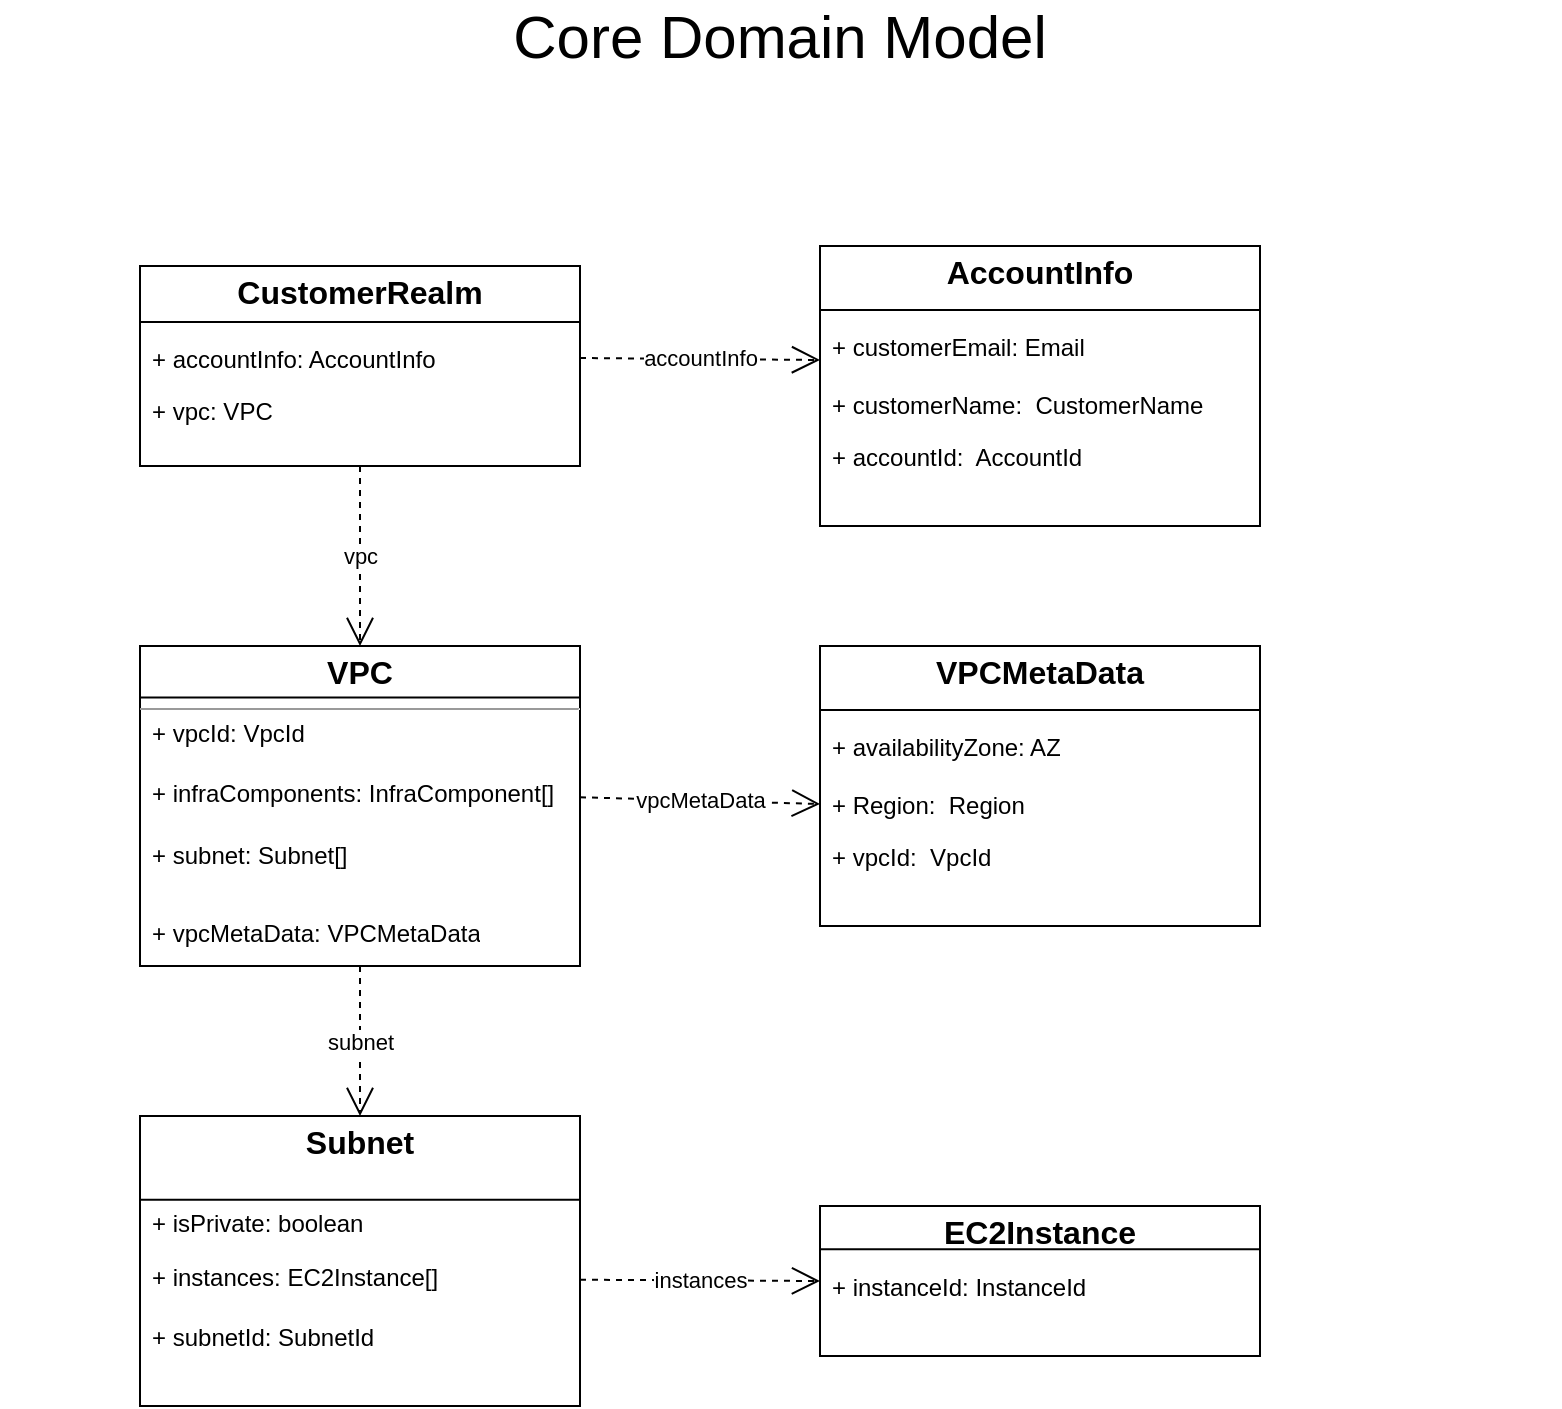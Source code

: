 <mxfile version="21.6.5" type="device">
  <diagram name="Page-1" id="7WRY2-pLoXJ1aoEBZNAA">
    <mxGraphModel dx="1434" dy="767" grid="1" gridSize="10" guides="1" tooltips="1" connect="1" arrows="1" fold="1" page="1" pageScale="1" pageWidth="827" pageHeight="1169" math="0" shadow="0">
      <root>
        <mxCell id="0" />
        <mxCell id="1" parent="0" />
        <mxCell id="cxv8cNc3WKWjh_dRkonc-1" value="&lt;span style=&quot;font-size: 30px;&quot;&gt;Core Domain Model&lt;/span&gt;" style="text;html=1;strokeColor=none;fillColor=none;align=center;verticalAlign=middle;whiteSpace=wrap;rounded=0;" parent="1" vertex="1">
          <mxGeometry x="30" y="30" width="780" height="30" as="geometry" />
        </mxCell>
        <mxCell id="cxv8cNc3WKWjh_dRkonc-4" value="&lt;p style=&quot;margin: 4px 0px 0px; text-align: center; font-size: 16px;&quot;&gt;&lt;b style=&quot;&quot;&gt;&lt;font style=&quot;font-size: 16px;&quot;&gt;CustomerRealm&lt;/font&gt;&lt;/b&gt;&lt;/p&gt;&lt;p style=&quot;margin:0px;margin-left:4px;&quot;&gt;&lt;br&gt;&lt;/p&gt;" style="verticalAlign=top;align=left;overflow=fill;fontSize=12;fontFamily=Helvetica;html=1;whiteSpace=wrap;container=1;" parent="1" vertex="1">
          <mxGeometry x="100" y="160" width="220" height="100" as="geometry" />
        </mxCell>
        <mxCell id="cxv8cNc3WKWjh_dRkonc-12" value="+ accountInfo: AccountInfo" style="text;strokeColor=none;fillColor=none;align=left;verticalAlign=top;spacingLeft=4;spacingRight=4;overflow=hidden;rotatable=1;points=[[0,0.5],[1,0.5]];portConstraint=eastwest;whiteSpace=wrap;html=1;movable=1;resizable=1;deletable=1;editable=1;locked=0;connectable=1;container=0;" parent="cxv8cNc3WKWjh_dRkonc-4" vertex="1">
          <mxGeometry y="33" width="220" height="26" as="geometry" />
        </mxCell>
        <mxCell id="cxv8cNc3WKWjh_dRkonc-13" value="+ vpc: VPC" style="text;strokeColor=none;fillColor=none;align=left;verticalAlign=top;spacingLeft=4;spacingRight=4;overflow=hidden;rotatable=1;points=[[0,0.5],[1,0.5]];portConstraint=eastwest;whiteSpace=wrap;html=1;movable=1;resizable=1;deletable=1;editable=1;locked=0;connectable=1;container=0;" parent="cxv8cNc3WKWjh_dRkonc-4" vertex="1">
          <mxGeometry y="59" width="220" height="26" as="geometry" />
        </mxCell>
        <mxCell id="cxv8cNc3WKWjh_dRkonc-22" value="" style="line;strokeWidth=1;fillColor=none;align=left;verticalAlign=middle;spacingTop=-1;spacingLeft=3;spacingRight=3;rotatable=0;labelPosition=right;points=[];portConstraint=eastwest;strokeColor=inherit;" parent="cxv8cNc3WKWjh_dRkonc-4" vertex="1">
          <mxGeometry y="23" width="220" height="10" as="geometry" />
        </mxCell>
        <mxCell id="cxv8cNc3WKWjh_dRkonc-5" value="&lt;p style=&quot;margin: 4px 0px 0px; text-align: center; font-size: 16px;&quot;&gt;&lt;b style=&quot;&quot;&gt;&lt;font style=&quot;font-size: 16px;&quot;&gt;VPC&lt;/font&gt;&lt;/b&gt;&lt;/p&gt;&lt;hr style=&quot;font-size: 16px;&quot; size=&quot;1&quot;&gt;&lt;p style=&quot;margin:0px;margin-left:4px;&quot;&gt;&lt;/p&gt;&lt;p style=&quot;margin:0px;margin-left:4px;&quot;&gt;&lt;br&gt;&lt;/p&gt;" style="verticalAlign=top;align=left;overflow=fill;fontSize=12;fontFamily=Helvetica;html=1;whiteSpace=wrap;container=1;" parent="1" vertex="1">
          <mxGeometry x="100" y="350" width="220" height="160" as="geometry" />
        </mxCell>
        <mxCell id="cxv8cNc3WKWjh_dRkonc-28" value="+ vpcId: VpcId" style="text;strokeColor=none;fillColor=none;align=left;verticalAlign=top;spacingLeft=4;spacingRight=4;overflow=hidden;rotatable=1;points=[[0,0.5],[1,0.5]];portConstraint=eastwest;whiteSpace=wrap;html=1;movable=1;resizable=1;deletable=1;editable=1;locked=0;connectable=1;" parent="cxv8cNc3WKWjh_dRkonc-5" vertex="1">
          <mxGeometry y="30" width="220" height="30" as="geometry" />
        </mxCell>
        <mxCell id="cxv8cNc3WKWjh_dRkonc-25" value="" style="line;strokeWidth=1;fillColor=none;align=left;verticalAlign=middle;spacingTop=-1;spacingLeft=3;spacingRight=3;rotatable=0;labelPosition=right;points=[];portConstraint=eastwest;strokeColor=inherit;" parent="cxv8cNc3WKWjh_dRkonc-5" vertex="1">
          <mxGeometry y="16.843" width="220" height="17.777" as="geometry" />
        </mxCell>
        <mxCell id="cxv8cNc3WKWjh_dRkonc-31" value="+ infraComponents: InfraComponent[]" style="text;strokeColor=none;fillColor=none;align=left;verticalAlign=top;spacingLeft=4;spacingRight=4;overflow=hidden;rotatable=1;points=[[0,0.5],[1,0.5]];portConstraint=eastwest;whiteSpace=wrap;html=1;movable=1;resizable=1;deletable=1;editable=1;locked=0;connectable=1;" parent="cxv8cNc3WKWjh_dRkonc-5" vertex="1">
          <mxGeometry y="60" width="220" height="31.22" as="geometry" />
        </mxCell>
        <mxCell id="xqfAPA_HJUgTwCn3aDxc-2" value="+ subnet: Subnet[]" style="text;strokeColor=none;fillColor=none;align=left;verticalAlign=top;spacingLeft=4;spacingRight=4;overflow=hidden;rotatable=1;points=[[0,0.5],[1,0.5]];portConstraint=eastwest;whiteSpace=wrap;html=1;movable=1;resizable=1;deletable=1;editable=1;locked=0;connectable=1;" vertex="1" parent="cxv8cNc3WKWjh_dRkonc-5">
          <mxGeometry y="91.22" width="220" height="28.78" as="geometry" />
        </mxCell>
        <mxCell id="xqfAPA_HJUgTwCn3aDxc-11" value="+ vpcMetaData: VPCMetaData" style="text;strokeColor=none;fillColor=none;align=left;verticalAlign=top;spacingLeft=4;spacingRight=4;overflow=hidden;rotatable=1;points=[[0,0.5],[1,0.5]];portConstraint=eastwest;whiteSpace=wrap;html=1;movable=1;resizable=1;deletable=1;editable=1;locked=0;connectable=1;" vertex="1" parent="cxv8cNc3WKWjh_dRkonc-5">
          <mxGeometry y="130" width="220" height="30" as="geometry" />
        </mxCell>
        <mxCell id="cxv8cNc3WKWjh_dRkonc-7" value="vpc" style="endArrow=open;endSize=12;dashed=1;html=1;rounded=0;exitX=0.5;exitY=1;exitDx=0;exitDy=0;" parent="1" source="cxv8cNc3WKWjh_dRkonc-4" target="cxv8cNc3WKWjh_dRkonc-5" edge="1">
          <mxGeometry width="160" relative="1" as="geometry">
            <mxPoint x="570" y="380" as="sourcePoint" />
            <mxPoint x="730" y="380" as="targetPoint" />
          </mxGeometry>
        </mxCell>
        <mxCell id="cxv8cNc3WKWjh_dRkonc-8" value="&lt;p style=&quot;margin: 4px 0px 0px; text-align: center; font-size: 16px;&quot;&gt;&lt;b&gt;Subnet&lt;/b&gt;&lt;/p&gt;" style="verticalAlign=top;align=left;overflow=fill;fontSize=12;fontFamily=Helvetica;html=1;whiteSpace=wrap;container=1;" parent="1" vertex="1">
          <mxGeometry x="100" y="585" width="220" height="145" as="geometry" />
        </mxCell>
        <mxCell id="cxv8cNc3WKWjh_dRkonc-29" value="+ isPrivate: boolean" style="text;strokeColor=none;fillColor=none;align=left;verticalAlign=top;spacingLeft=4;spacingRight=4;overflow=hidden;rotatable=1;points=[[0,0.5],[1,0.5]];portConstraint=eastwest;whiteSpace=wrap;html=1;movable=1;resizable=1;deletable=1;editable=1;locked=0;connectable=1;" parent="cxv8cNc3WKWjh_dRkonc-8" vertex="1">
          <mxGeometry y="39.545" width="220" height="27.532" as="geometry" />
        </mxCell>
        <mxCell id="cxv8cNc3WKWjh_dRkonc-26" value="" style="line;strokeWidth=1;fillColor=none;align=left;verticalAlign=middle;spacingTop=-1;spacingLeft=3;spacingRight=3;rotatable=0;labelPosition=right;points=[];portConstraint=eastwest;strokeColor=inherit;" parent="cxv8cNc3WKWjh_dRkonc-8" vertex="1">
          <mxGeometry y="32.222" width="220" height="19.333" as="geometry" />
        </mxCell>
        <mxCell id="xqfAPA_HJUgTwCn3aDxc-4" value="+ instances: EC2Instance[]" style="text;strokeColor=none;fillColor=none;align=left;verticalAlign=top;spacingLeft=4;spacingRight=4;overflow=hidden;rotatable=1;points=[[0,0.5],[1,0.5]];portConstraint=eastwest;whiteSpace=wrap;html=1;movable=1;resizable=1;deletable=1;editable=1;locked=0;connectable=1;" vertex="1" parent="cxv8cNc3WKWjh_dRkonc-8">
          <mxGeometry y="67.078" width="220" height="29.589" as="geometry" />
        </mxCell>
        <mxCell id="xqfAPA_HJUgTwCn3aDxc-9" value="+ subnetId: SubnetId" style="text;strokeColor=none;fillColor=none;align=left;verticalAlign=top;spacingLeft=4;spacingRight=4;overflow=hidden;rotatable=1;points=[[0,0.5],[1,0.5]];portConstraint=eastwest;whiteSpace=wrap;html=1;movable=1;resizable=1;deletable=1;editable=1;locked=0;connectable=1;" vertex="1" parent="cxv8cNc3WKWjh_dRkonc-8">
          <mxGeometry y="96.667" width="220" height="29.589" as="geometry" />
        </mxCell>
        <mxCell id="cxv8cNc3WKWjh_dRkonc-14" value="subnet" style="endArrow=open;endSize=12;dashed=1;html=1;rounded=0;entryX=0.5;entryY=0;entryDx=0;entryDy=0;exitX=0.5;exitY=1;exitDx=0;exitDy=0;" parent="1" source="cxv8cNc3WKWjh_dRkonc-5" target="cxv8cNc3WKWjh_dRkonc-8" edge="1">
          <mxGeometry width="160" relative="1" as="geometry">
            <mxPoint x="210" y="540" as="sourcePoint" />
            <mxPoint x="730" y="380" as="targetPoint" />
          </mxGeometry>
        </mxCell>
        <mxCell id="cxv8cNc3WKWjh_dRkonc-18" value="&lt;p style=&quot;margin: 4px 0px 0px; text-align: center; font-size: 16px;&quot;&gt;&lt;b&gt;AccountInfo&lt;/b&gt;&lt;/p&gt;" style="verticalAlign=top;align=left;overflow=fill;fontSize=12;fontFamily=Helvetica;html=1;whiteSpace=wrap;container=1;" parent="1" vertex="1">
          <mxGeometry x="440" y="150" width="220" height="140" as="geometry" />
        </mxCell>
        <mxCell id="cxv8cNc3WKWjh_dRkonc-19" value="+ customerEmail: Email" style="text;strokeColor=none;fillColor=none;align=left;verticalAlign=top;spacingLeft=4;spacingRight=4;overflow=hidden;rotatable=1;points=[[0,0.5],[1,0.5]];portConstraint=eastwest;whiteSpace=wrap;html=1;container=0;movable=1;resizable=1;deletable=1;editable=1;locked=0;connectable=1;" parent="cxv8cNc3WKWjh_dRkonc-18" vertex="1">
          <mxGeometry y="37" width="220" height="26" as="geometry">
            <mxRectangle y="36" width="170" height="30" as="alternateBounds" />
          </mxGeometry>
        </mxCell>
        <mxCell id="cxv8cNc3WKWjh_dRkonc-20" value="+ customerName:&amp;nbsp; CustomerName" style="text;strokeColor=none;fillColor=none;align=left;verticalAlign=top;spacingLeft=4;spacingRight=4;overflow=hidden;rotatable=1;points=[[0,0.5],[1,0.5]];portConstraint=eastwest;whiteSpace=wrap;html=1;movable=1;resizable=1;deletable=1;editable=1;locked=0;connectable=1;" parent="cxv8cNc3WKWjh_dRkonc-18" vertex="1">
          <mxGeometry y="66" width="220" height="26" as="geometry" />
        </mxCell>
        <mxCell id="cxv8cNc3WKWjh_dRkonc-21" value="+ accountId:&amp;nbsp; AccountId" style="text;strokeColor=none;fillColor=none;align=left;verticalAlign=top;spacingLeft=4;spacingRight=4;overflow=hidden;rotatable=1;points=[[0,0.5],[1,0.5]];portConstraint=eastwest;whiteSpace=wrap;html=1;movable=1;resizable=1;deletable=1;editable=1;locked=0;connectable=1;" parent="cxv8cNc3WKWjh_dRkonc-18" vertex="1">
          <mxGeometry y="92" width="220" height="26" as="geometry" />
        </mxCell>
        <mxCell id="cxv8cNc3WKWjh_dRkonc-27" value="" style="line;strokeWidth=1;fillColor=none;align=left;verticalAlign=middle;spacingTop=-1;spacingLeft=3;spacingRight=3;rotatable=0;labelPosition=right;points=[];portConstraint=eastwest;strokeColor=inherit;" parent="cxv8cNc3WKWjh_dRkonc-18" vertex="1">
          <mxGeometry y="27" width="220" height="10" as="geometry" />
        </mxCell>
        <mxCell id="cxv8cNc3WKWjh_dRkonc-30" value="accountInfo" style="endArrow=open;endSize=12;dashed=1;html=1;rounded=0;entryX=0;entryY=0.769;entryDx=0;entryDy=0;exitX=1;exitY=0.5;exitDx=0;exitDy=0;entryPerimeter=0;" parent="1" target="cxv8cNc3WKWjh_dRkonc-19" edge="1" source="cxv8cNc3WKWjh_dRkonc-12">
          <mxGeometry width="160" relative="1" as="geometry">
            <mxPoint x="320" y="236" as="sourcePoint" />
            <mxPoint x="720" y="390" as="targetPoint" />
          </mxGeometry>
        </mxCell>
        <mxCell id="xqfAPA_HJUgTwCn3aDxc-5" value="&lt;p style=&quot;margin: 4px 0px 0px; text-align: center; font-size: 16px;&quot;&gt;&lt;b&gt;EC2Instance&lt;/b&gt;&lt;/p&gt;" style="verticalAlign=top;align=left;overflow=fill;fontSize=12;fontFamily=Helvetica;html=1;whiteSpace=wrap;container=1;" vertex="1" parent="1">
          <mxGeometry x="440" y="630" width="220" height="75" as="geometry" />
        </mxCell>
        <mxCell id="xqfAPA_HJUgTwCn3aDxc-6" value="+ instanceId: InstanceId" style="text;strokeColor=none;fillColor=none;align=left;verticalAlign=top;spacingLeft=4;spacingRight=4;overflow=hidden;rotatable=1;points=[[0,0.5],[1,0.5]];portConstraint=eastwest;whiteSpace=wrap;html=1;movable=1;resizable=1;deletable=1;editable=1;locked=0;connectable=1;" vertex="1" parent="xqfAPA_HJUgTwCn3aDxc-5">
          <mxGeometry y="26.667" width="220" height="21.667" as="geometry" />
        </mxCell>
        <mxCell id="xqfAPA_HJUgTwCn3aDxc-7" value="" style="line;strokeWidth=1;fillColor=none;align=left;verticalAlign=middle;spacingTop=-1;spacingLeft=3;spacingRight=3;rotatable=0;labelPosition=right;points=[];portConstraint=eastwest;strokeColor=inherit;" vertex="1" parent="xqfAPA_HJUgTwCn3aDxc-5">
          <mxGeometry y="16.667" width="220" height="10" as="geometry" />
        </mxCell>
        <mxCell id="xqfAPA_HJUgTwCn3aDxc-10" value="instances" style="endArrow=open;endSize=12;dashed=1;html=1;rounded=0;exitX=1;exitY=0.5;exitDx=0;exitDy=0;entryX=0;entryY=0.5;entryDx=0;entryDy=0;" edge="1" parent="1" source="xqfAPA_HJUgTwCn3aDxc-4" target="xqfAPA_HJUgTwCn3aDxc-6">
          <mxGeometry width="160" relative="1" as="geometry">
            <mxPoint x="370" y="660" as="sourcePoint" />
            <mxPoint x="370" y="745" as="targetPoint" />
          </mxGeometry>
        </mxCell>
        <mxCell id="xqfAPA_HJUgTwCn3aDxc-13" value="&lt;p style=&quot;margin: 4px 0px 0px; text-align: center; font-size: 16px;&quot;&gt;&lt;b&gt;VPCMetaData&lt;/b&gt;&lt;/p&gt;" style="verticalAlign=top;align=left;overflow=fill;fontSize=12;fontFamily=Helvetica;html=1;whiteSpace=wrap;container=1;" vertex="1" parent="1">
          <mxGeometry x="440" y="350" width="220" height="140" as="geometry" />
        </mxCell>
        <mxCell id="xqfAPA_HJUgTwCn3aDxc-14" value="+ availabilityZone: AZ" style="text;strokeColor=none;fillColor=none;align=left;verticalAlign=top;spacingLeft=4;spacingRight=4;overflow=hidden;rotatable=1;points=[[0,0.5],[1,0.5]];portConstraint=eastwest;whiteSpace=wrap;html=1;container=0;movable=1;resizable=1;deletable=1;editable=1;locked=0;connectable=1;" vertex="1" parent="xqfAPA_HJUgTwCn3aDxc-13">
          <mxGeometry y="37" width="220" height="26" as="geometry">
            <mxRectangle y="36" width="170" height="30" as="alternateBounds" />
          </mxGeometry>
        </mxCell>
        <mxCell id="xqfAPA_HJUgTwCn3aDxc-15" value="+ Region:&amp;nbsp; Region" style="text;strokeColor=none;fillColor=none;align=left;verticalAlign=top;spacingLeft=4;spacingRight=4;overflow=hidden;rotatable=1;points=[[0,0.5],[1,0.5]];portConstraint=eastwest;whiteSpace=wrap;html=1;movable=1;resizable=1;deletable=1;editable=1;locked=0;connectable=1;" vertex="1" parent="xqfAPA_HJUgTwCn3aDxc-13">
          <mxGeometry y="66" width="220" height="26" as="geometry" />
        </mxCell>
        <mxCell id="xqfAPA_HJUgTwCn3aDxc-16" value="+ vpcId:&amp;nbsp; VpcId" style="text;strokeColor=none;fillColor=none;align=left;verticalAlign=top;spacingLeft=4;spacingRight=4;overflow=hidden;rotatable=1;points=[[0,0.5],[1,0.5]];portConstraint=eastwest;whiteSpace=wrap;html=1;movable=1;resizable=1;deletable=1;editable=1;locked=0;connectable=1;" vertex="1" parent="xqfAPA_HJUgTwCn3aDxc-13">
          <mxGeometry y="92" width="220" height="26" as="geometry" />
        </mxCell>
        <mxCell id="xqfAPA_HJUgTwCn3aDxc-17" value="" style="line;strokeWidth=1;fillColor=none;align=left;verticalAlign=middle;spacingTop=-1;spacingLeft=3;spacingRight=3;rotatable=0;labelPosition=right;points=[];portConstraint=eastwest;strokeColor=inherit;" vertex="1" parent="xqfAPA_HJUgTwCn3aDxc-13">
          <mxGeometry y="27" width="220" height="10" as="geometry" />
        </mxCell>
        <mxCell id="xqfAPA_HJUgTwCn3aDxc-18" value="vpcMetaData" style="endArrow=open;endSize=12;dashed=1;html=1;rounded=0;entryX=0;entryY=0.5;entryDx=0;entryDy=0;exitX=1;exitY=0.5;exitDx=0;exitDy=0;" edge="1" parent="1" source="cxv8cNc3WKWjh_dRkonc-31" target="xqfAPA_HJUgTwCn3aDxc-15">
          <mxGeometry width="160" relative="1" as="geometry">
            <mxPoint x="330" y="428.5" as="sourcePoint" />
            <mxPoint x="450" y="431.5" as="targetPoint" />
          </mxGeometry>
        </mxCell>
      </root>
    </mxGraphModel>
  </diagram>
</mxfile>
